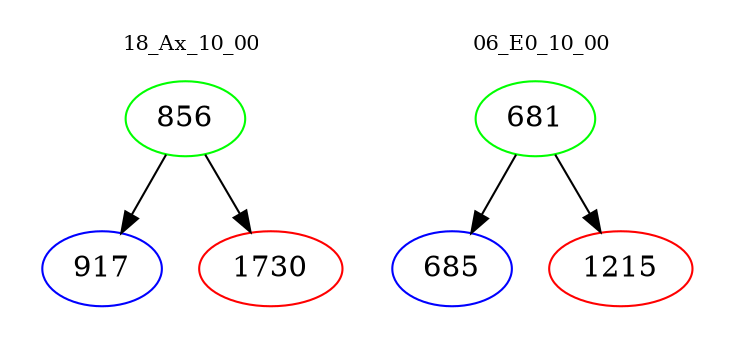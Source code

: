 digraph{
subgraph cluster_0 {
color = white
label = "18_Ax_10_00";
fontsize=10;
T0_856 [label="856", color="green"]
T0_856 -> T0_917 [color="black"]
T0_917 [label="917", color="blue"]
T0_856 -> T0_1730 [color="black"]
T0_1730 [label="1730", color="red"]
}
subgraph cluster_1 {
color = white
label = "06_E0_10_00";
fontsize=10;
T1_681 [label="681", color="green"]
T1_681 -> T1_685 [color="black"]
T1_685 [label="685", color="blue"]
T1_681 -> T1_1215 [color="black"]
T1_1215 [label="1215", color="red"]
}
}
